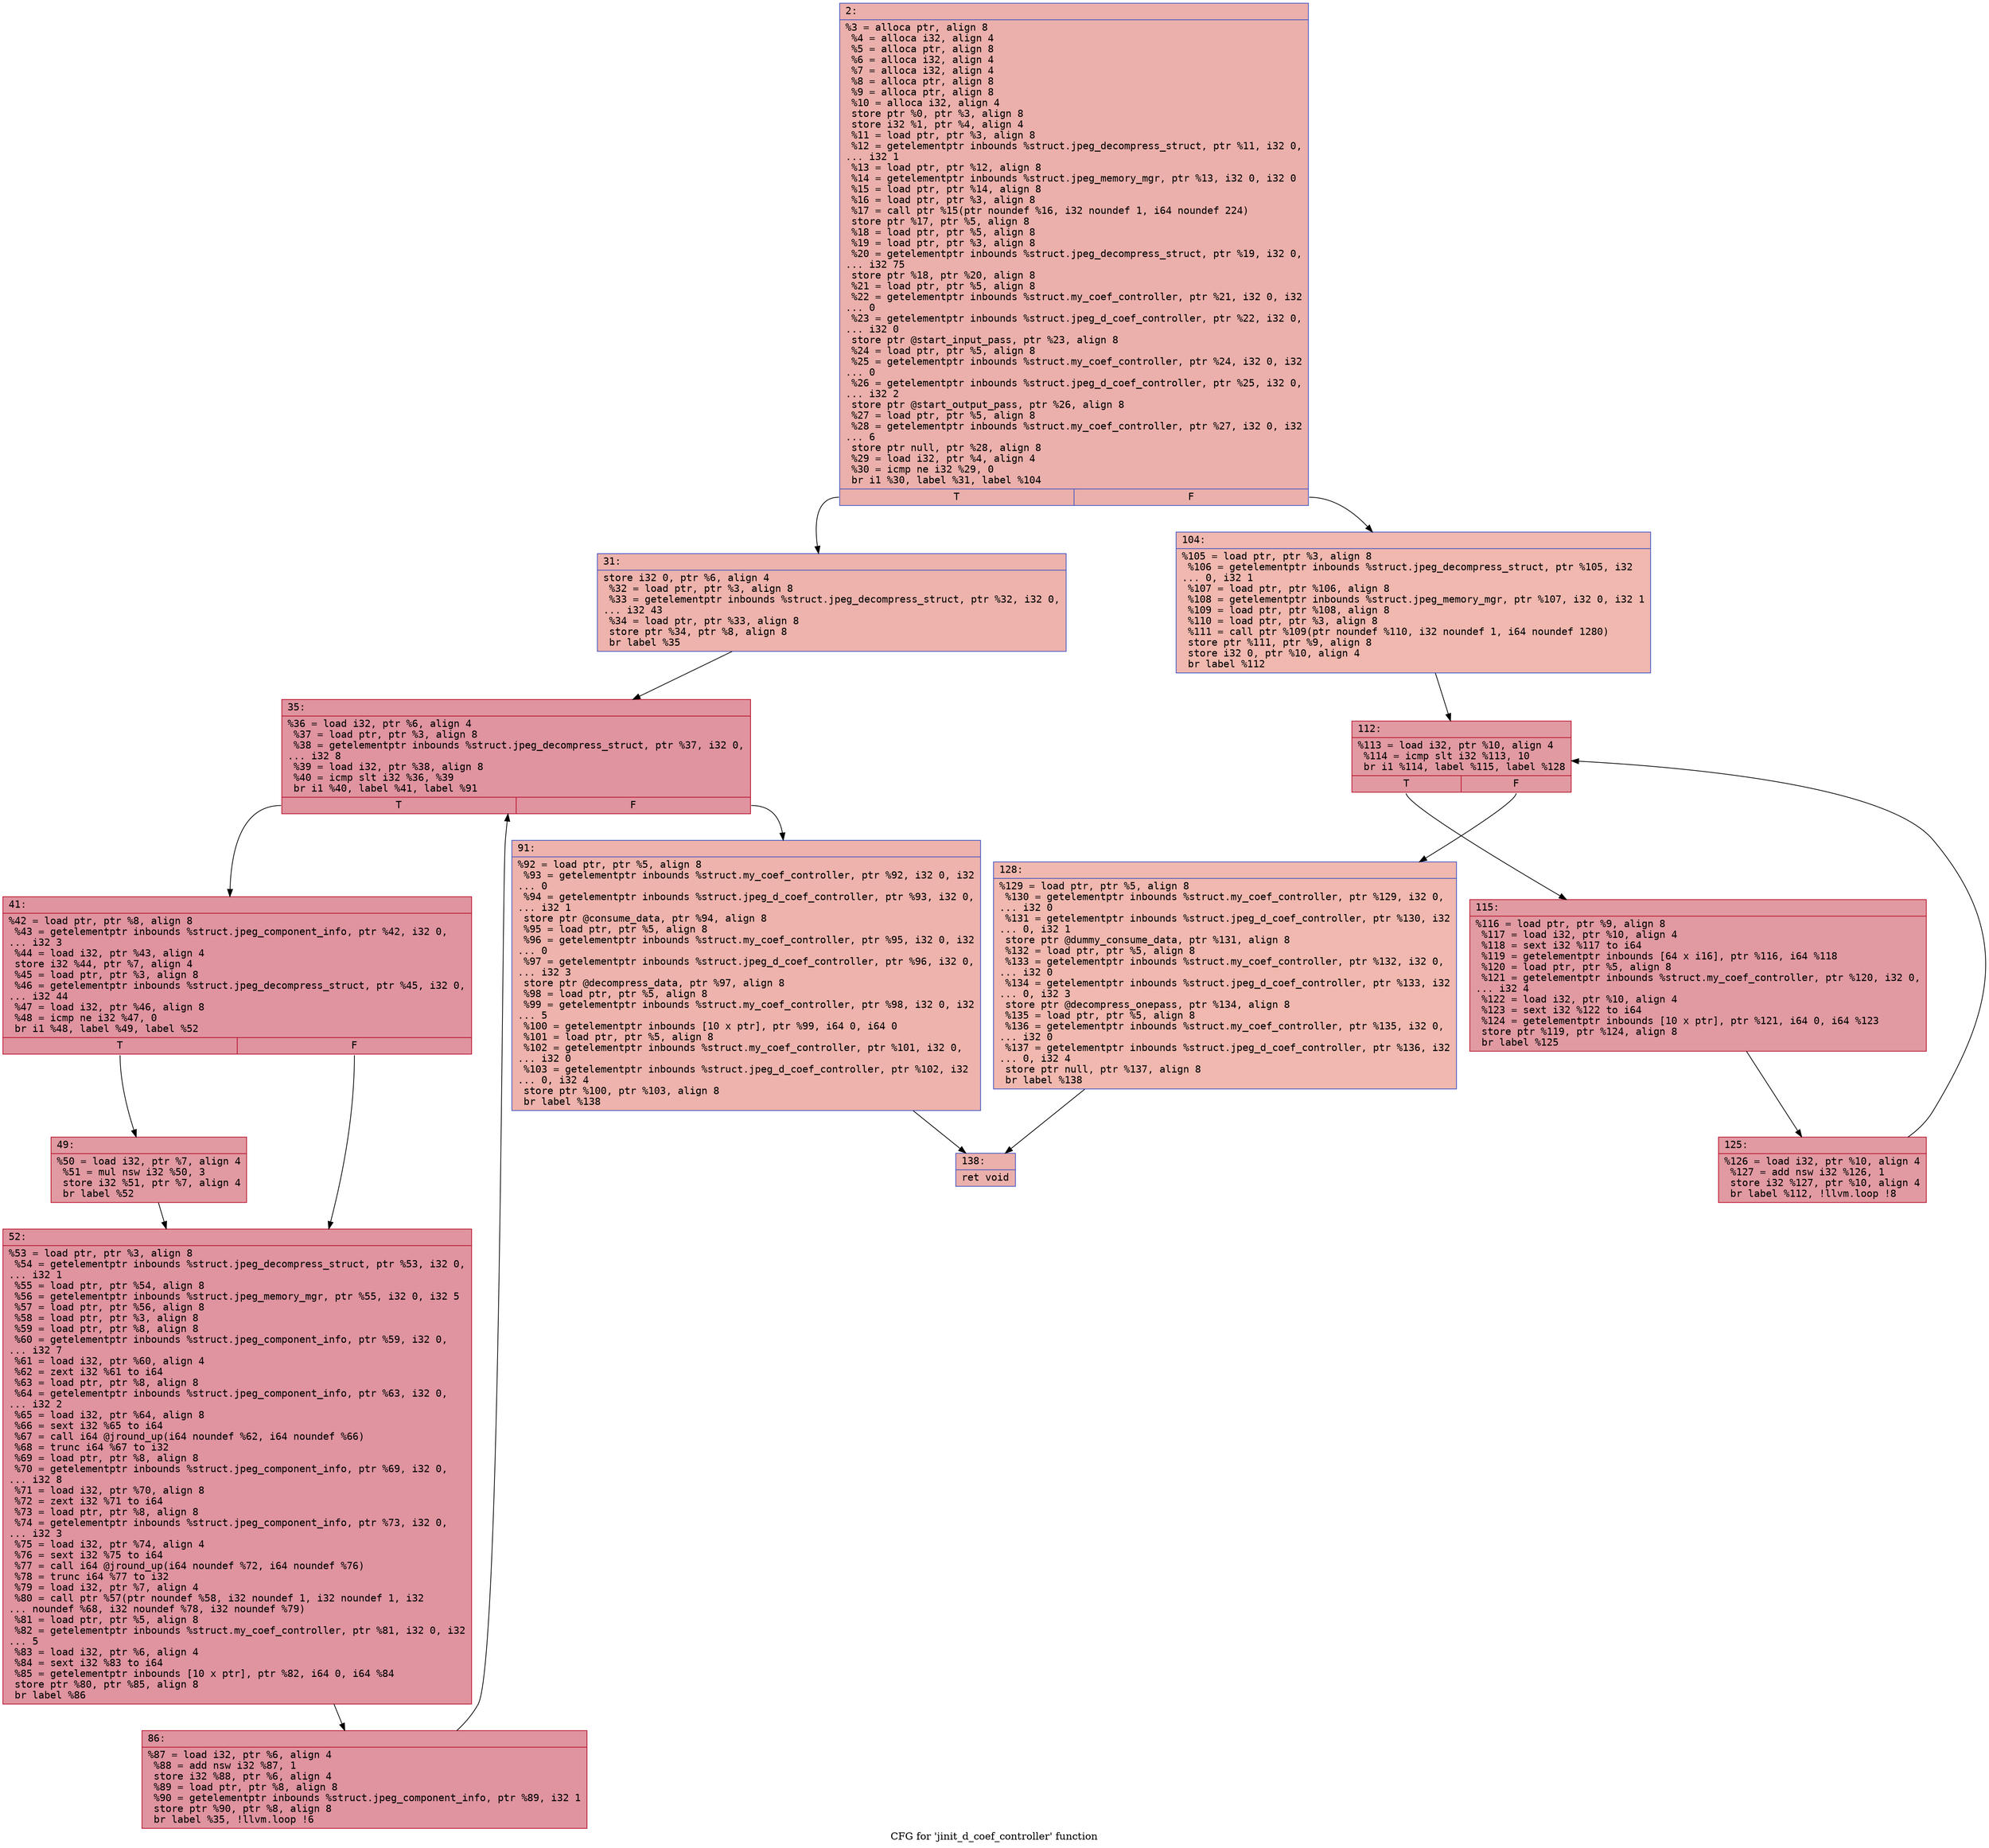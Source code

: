 digraph "CFG for 'jinit_d_coef_controller' function" {
	label="CFG for 'jinit_d_coef_controller' function";

	Node0x600001252080 [shape=record,color="#3d50c3ff", style=filled, fillcolor="#d24b4070" fontname="Courier",label="{2:\l|  %3 = alloca ptr, align 8\l  %4 = alloca i32, align 4\l  %5 = alloca ptr, align 8\l  %6 = alloca i32, align 4\l  %7 = alloca i32, align 4\l  %8 = alloca ptr, align 8\l  %9 = alloca ptr, align 8\l  %10 = alloca i32, align 4\l  store ptr %0, ptr %3, align 8\l  store i32 %1, ptr %4, align 4\l  %11 = load ptr, ptr %3, align 8\l  %12 = getelementptr inbounds %struct.jpeg_decompress_struct, ptr %11, i32 0,\l... i32 1\l  %13 = load ptr, ptr %12, align 8\l  %14 = getelementptr inbounds %struct.jpeg_memory_mgr, ptr %13, i32 0, i32 0\l  %15 = load ptr, ptr %14, align 8\l  %16 = load ptr, ptr %3, align 8\l  %17 = call ptr %15(ptr noundef %16, i32 noundef 1, i64 noundef 224)\l  store ptr %17, ptr %5, align 8\l  %18 = load ptr, ptr %5, align 8\l  %19 = load ptr, ptr %3, align 8\l  %20 = getelementptr inbounds %struct.jpeg_decompress_struct, ptr %19, i32 0,\l... i32 75\l  store ptr %18, ptr %20, align 8\l  %21 = load ptr, ptr %5, align 8\l  %22 = getelementptr inbounds %struct.my_coef_controller, ptr %21, i32 0, i32\l... 0\l  %23 = getelementptr inbounds %struct.jpeg_d_coef_controller, ptr %22, i32 0,\l... i32 0\l  store ptr @start_input_pass, ptr %23, align 8\l  %24 = load ptr, ptr %5, align 8\l  %25 = getelementptr inbounds %struct.my_coef_controller, ptr %24, i32 0, i32\l... 0\l  %26 = getelementptr inbounds %struct.jpeg_d_coef_controller, ptr %25, i32 0,\l... i32 2\l  store ptr @start_output_pass, ptr %26, align 8\l  %27 = load ptr, ptr %5, align 8\l  %28 = getelementptr inbounds %struct.my_coef_controller, ptr %27, i32 0, i32\l... 6\l  store ptr null, ptr %28, align 8\l  %29 = load i32, ptr %4, align 4\l  %30 = icmp ne i32 %29, 0\l  br i1 %30, label %31, label %104\l|{<s0>T|<s1>F}}"];
	Node0x600001252080:s0 -> Node0x6000012520d0[tooltip="2 -> 31\nProbability 62.50%" ];
	Node0x600001252080:s1 -> Node0x600001252300[tooltip="2 -> 104\nProbability 37.50%" ];
	Node0x6000012520d0 [shape=record,color="#3d50c3ff", style=filled, fillcolor="#d6524470" fontname="Courier",label="{31:\l|  store i32 0, ptr %6, align 4\l  %32 = load ptr, ptr %3, align 8\l  %33 = getelementptr inbounds %struct.jpeg_decompress_struct, ptr %32, i32 0,\l... i32 43\l  %34 = load ptr, ptr %33, align 8\l  store ptr %34, ptr %8, align 8\l  br label %35\l}"];
	Node0x6000012520d0 -> Node0x600001252120[tooltip="31 -> 35\nProbability 100.00%" ];
	Node0x600001252120 [shape=record,color="#b70d28ff", style=filled, fillcolor="#b70d2870" fontname="Courier",label="{35:\l|  %36 = load i32, ptr %6, align 4\l  %37 = load ptr, ptr %3, align 8\l  %38 = getelementptr inbounds %struct.jpeg_decompress_struct, ptr %37, i32 0,\l... i32 8\l  %39 = load i32, ptr %38, align 8\l  %40 = icmp slt i32 %36, %39\l  br i1 %40, label %41, label %91\l|{<s0>T|<s1>F}}"];
	Node0x600001252120:s0 -> Node0x600001252170[tooltip="35 -> 41\nProbability 96.88%" ];
	Node0x600001252120:s1 -> Node0x6000012522b0[tooltip="35 -> 91\nProbability 3.12%" ];
	Node0x600001252170 [shape=record,color="#b70d28ff", style=filled, fillcolor="#b70d2870" fontname="Courier",label="{41:\l|  %42 = load ptr, ptr %8, align 8\l  %43 = getelementptr inbounds %struct.jpeg_component_info, ptr %42, i32 0,\l... i32 3\l  %44 = load i32, ptr %43, align 4\l  store i32 %44, ptr %7, align 4\l  %45 = load ptr, ptr %3, align 8\l  %46 = getelementptr inbounds %struct.jpeg_decompress_struct, ptr %45, i32 0,\l... i32 44\l  %47 = load i32, ptr %46, align 8\l  %48 = icmp ne i32 %47, 0\l  br i1 %48, label %49, label %52\l|{<s0>T|<s1>F}}"];
	Node0x600001252170:s0 -> Node0x6000012521c0[tooltip="41 -> 49\nProbability 62.50%" ];
	Node0x600001252170:s1 -> Node0x600001252210[tooltip="41 -> 52\nProbability 37.50%" ];
	Node0x6000012521c0 [shape=record,color="#b70d28ff", style=filled, fillcolor="#bb1b2c70" fontname="Courier",label="{49:\l|  %50 = load i32, ptr %7, align 4\l  %51 = mul nsw i32 %50, 3\l  store i32 %51, ptr %7, align 4\l  br label %52\l}"];
	Node0x6000012521c0 -> Node0x600001252210[tooltip="49 -> 52\nProbability 100.00%" ];
	Node0x600001252210 [shape=record,color="#b70d28ff", style=filled, fillcolor="#b70d2870" fontname="Courier",label="{52:\l|  %53 = load ptr, ptr %3, align 8\l  %54 = getelementptr inbounds %struct.jpeg_decompress_struct, ptr %53, i32 0,\l... i32 1\l  %55 = load ptr, ptr %54, align 8\l  %56 = getelementptr inbounds %struct.jpeg_memory_mgr, ptr %55, i32 0, i32 5\l  %57 = load ptr, ptr %56, align 8\l  %58 = load ptr, ptr %3, align 8\l  %59 = load ptr, ptr %8, align 8\l  %60 = getelementptr inbounds %struct.jpeg_component_info, ptr %59, i32 0,\l... i32 7\l  %61 = load i32, ptr %60, align 4\l  %62 = zext i32 %61 to i64\l  %63 = load ptr, ptr %8, align 8\l  %64 = getelementptr inbounds %struct.jpeg_component_info, ptr %63, i32 0,\l... i32 2\l  %65 = load i32, ptr %64, align 8\l  %66 = sext i32 %65 to i64\l  %67 = call i64 @jround_up(i64 noundef %62, i64 noundef %66)\l  %68 = trunc i64 %67 to i32\l  %69 = load ptr, ptr %8, align 8\l  %70 = getelementptr inbounds %struct.jpeg_component_info, ptr %69, i32 0,\l... i32 8\l  %71 = load i32, ptr %70, align 8\l  %72 = zext i32 %71 to i64\l  %73 = load ptr, ptr %8, align 8\l  %74 = getelementptr inbounds %struct.jpeg_component_info, ptr %73, i32 0,\l... i32 3\l  %75 = load i32, ptr %74, align 4\l  %76 = sext i32 %75 to i64\l  %77 = call i64 @jround_up(i64 noundef %72, i64 noundef %76)\l  %78 = trunc i64 %77 to i32\l  %79 = load i32, ptr %7, align 4\l  %80 = call ptr %57(ptr noundef %58, i32 noundef 1, i32 noundef 1, i32\l... noundef %68, i32 noundef %78, i32 noundef %79)\l  %81 = load ptr, ptr %5, align 8\l  %82 = getelementptr inbounds %struct.my_coef_controller, ptr %81, i32 0, i32\l... 5\l  %83 = load i32, ptr %6, align 4\l  %84 = sext i32 %83 to i64\l  %85 = getelementptr inbounds [10 x ptr], ptr %82, i64 0, i64 %84\l  store ptr %80, ptr %85, align 8\l  br label %86\l}"];
	Node0x600001252210 -> Node0x600001252260[tooltip="52 -> 86\nProbability 100.00%" ];
	Node0x600001252260 [shape=record,color="#b70d28ff", style=filled, fillcolor="#b70d2870" fontname="Courier",label="{86:\l|  %87 = load i32, ptr %6, align 4\l  %88 = add nsw i32 %87, 1\l  store i32 %88, ptr %6, align 4\l  %89 = load ptr, ptr %8, align 8\l  %90 = getelementptr inbounds %struct.jpeg_component_info, ptr %89, i32 1\l  store ptr %90, ptr %8, align 8\l  br label %35, !llvm.loop !6\l}"];
	Node0x600001252260 -> Node0x600001252120[tooltip="86 -> 35\nProbability 100.00%" ];
	Node0x6000012522b0 [shape=record,color="#3d50c3ff", style=filled, fillcolor="#d6524470" fontname="Courier",label="{91:\l|  %92 = load ptr, ptr %5, align 8\l  %93 = getelementptr inbounds %struct.my_coef_controller, ptr %92, i32 0, i32\l... 0\l  %94 = getelementptr inbounds %struct.jpeg_d_coef_controller, ptr %93, i32 0,\l... i32 1\l  store ptr @consume_data, ptr %94, align 8\l  %95 = load ptr, ptr %5, align 8\l  %96 = getelementptr inbounds %struct.my_coef_controller, ptr %95, i32 0, i32\l... 0\l  %97 = getelementptr inbounds %struct.jpeg_d_coef_controller, ptr %96, i32 0,\l... i32 3\l  store ptr @decompress_data, ptr %97, align 8\l  %98 = load ptr, ptr %5, align 8\l  %99 = getelementptr inbounds %struct.my_coef_controller, ptr %98, i32 0, i32\l... 5\l  %100 = getelementptr inbounds [10 x ptr], ptr %99, i64 0, i64 0\l  %101 = load ptr, ptr %5, align 8\l  %102 = getelementptr inbounds %struct.my_coef_controller, ptr %101, i32 0,\l... i32 0\l  %103 = getelementptr inbounds %struct.jpeg_d_coef_controller, ptr %102, i32\l... 0, i32 4\l  store ptr %100, ptr %103, align 8\l  br label %138\l}"];
	Node0x6000012522b0 -> Node0x600001252490[tooltip="91 -> 138\nProbability 100.00%" ];
	Node0x600001252300 [shape=record,color="#3d50c3ff", style=filled, fillcolor="#dc5d4a70" fontname="Courier",label="{104:\l|  %105 = load ptr, ptr %3, align 8\l  %106 = getelementptr inbounds %struct.jpeg_decompress_struct, ptr %105, i32\l... 0, i32 1\l  %107 = load ptr, ptr %106, align 8\l  %108 = getelementptr inbounds %struct.jpeg_memory_mgr, ptr %107, i32 0, i32 1\l  %109 = load ptr, ptr %108, align 8\l  %110 = load ptr, ptr %3, align 8\l  %111 = call ptr %109(ptr noundef %110, i32 noundef 1, i64 noundef 1280)\l  store ptr %111, ptr %9, align 8\l  store i32 0, ptr %10, align 4\l  br label %112\l}"];
	Node0x600001252300 -> Node0x600001252350[tooltip="104 -> 112\nProbability 100.00%" ];
	Node0x600001252350 [shape=record,color="#b70d28ff", style=filled, fillcolor="#bb1b2c70" fontname="Courier",label="{112:\l|  %113 = load i32, ptr %10, align 4\l  %114 = icmp slt i32 %113, 10\l  br i1 %114, label %115, label %128\l|{<s0>T|<s1>F}}"];
	Node0x600001252350:s0 -> Node0x6000012523a0[tooltip="112 -> 115\nProbability 96.88%" ];
	Node0x600001252350:s1 -> Node0x600001252440[tooltip="112 -> 128\nProbability 3.12%" ];
	Node0x6000012523a0 [shape=record,color="#b70d28ff", style=filled, fillcolor="#bb1b2c70" fontname="Courier",label="{115:\l|  %116 = load ptr, ptr %9, align 8\l  %117 = load i32, ptr %10, align 4\l  %118 = sext i32 %117 to i64\l  %119 = getelementptr inbounds [64 x i16], ptr %116, i64 %118\l  %120 = load ptr, ptr %5, align 8\l  %121 = getelementptr inbounds %struct.my_coef_controller, ptr %120, i32 0,\l... i32 4\l  %122 = load i32, ptr %10, align 4\l  %123 = sext i32 %122 to i64\l  %124 = getelementptr inbounds [10 x ptr], ptr %121, i64 0, i64 %123\l  store ptr %119, ptr %124, align 8\l  br label %125\l}"];
	Node0x6000012523a0 -> Node0x6000012523f0[tooltip="115 -> 125\nProbability 100.00%" ];
	Node0x6000012523f0 [shape=record,color="#b70d28ff", style=filled, fillcolor="#bb1b2c70" fontname="Courier",label="{125:\l|  %126 = load i32, ptr %10, align 4\l  %127 = add nsw i32 %126, 1\l  store i32 %127, ptr %10, align 4\l  br label %112, !llvm.loop !8\l}"];
	Node0x6000012523f0 -> Node0x600001252350[tooltip="125 -> 112\nProbability 100.00%" ];
	Node0x600001252440 [shape=record,color="#3d50c3ff", style=filled, fillcolor="#dc5d4a70" fontname="Courier",label="{128:\l|  %129 = load ptr, ptr %5, align 8\l  %130 = getelementptr inbounds %struct.my_coef_controller, ptr %129, i32 0,\l... i32 0\l  %131 = getelementptr inbounds %struct.jpeg_d_coef_controller, ptr %130, i32\l... 0, i32 1\l  store ptr @dummy_consume_data, ptr %131, align 8\l  %132 = load ptr, ptr %5, align 8\l  %133 = getelementptr inbounds %struct.my_coef_controller, ptr %132, i32 0,\l... i32 0\l  %134 = getelementptr inbounds %struct.jpeg_d_coef_controller, ptr %133, i32\l... 0, i32 3\l  store ptr @decompress_onepass, ptr %134, align 8\l  %135 = load ptr, ptr %5, align 8\l  %136 = getelementptr inbounds %struct.my_coef_controller, ptr %135, i32 0,\l... i32 0\l  %137 = getelementptr inbounds %struct.jpeg_d_coef_controller, ptr %136, i32\l... 0, i32 4\l  store ptr null, ptr %137, align 8\l  br label %138\l}"];
	Node0x600001252440 -> Node0x600001252490[tooltip="128 -> 138\nProbability 100.00%" ];
	Node0x600001252490 [shape=record,color="#3d50c3ff", style=filled, fillcolor="#d24b4070" fontname="Courier",label="{138:\l|  ret void\l}"];
}
